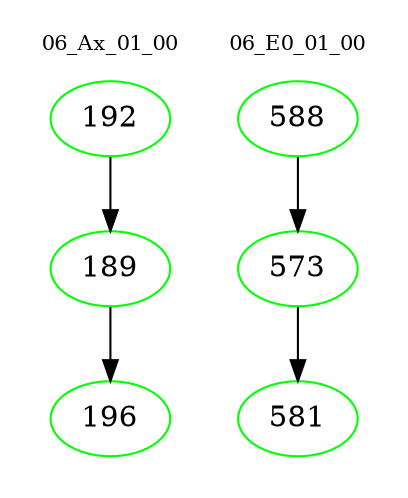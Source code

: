digraph{
subgraph cluster_0 {
color = white
label = "06_Ax_01_00";
fontsize=10;
T0_192 [label="192", color="green"]
T0_192 -> T0_189 [color="black"]
T0_189 [label="189", color="green"]
T0_189 -> T0_196 [color="black"]
T0_196 [label="196", color="green"]
}
subgraph cluster_1 {
color = white
label = "06_E0_01_00";
fontsize=10;
T1_588 [label="588", color="green"]
T1_588 -> T1_573 [color="black"]
T1_573 [label="573", color="green"]
T1_573 -> T1_581 [color="black"]
T1_581 [label="581", color="green"]
}
}

